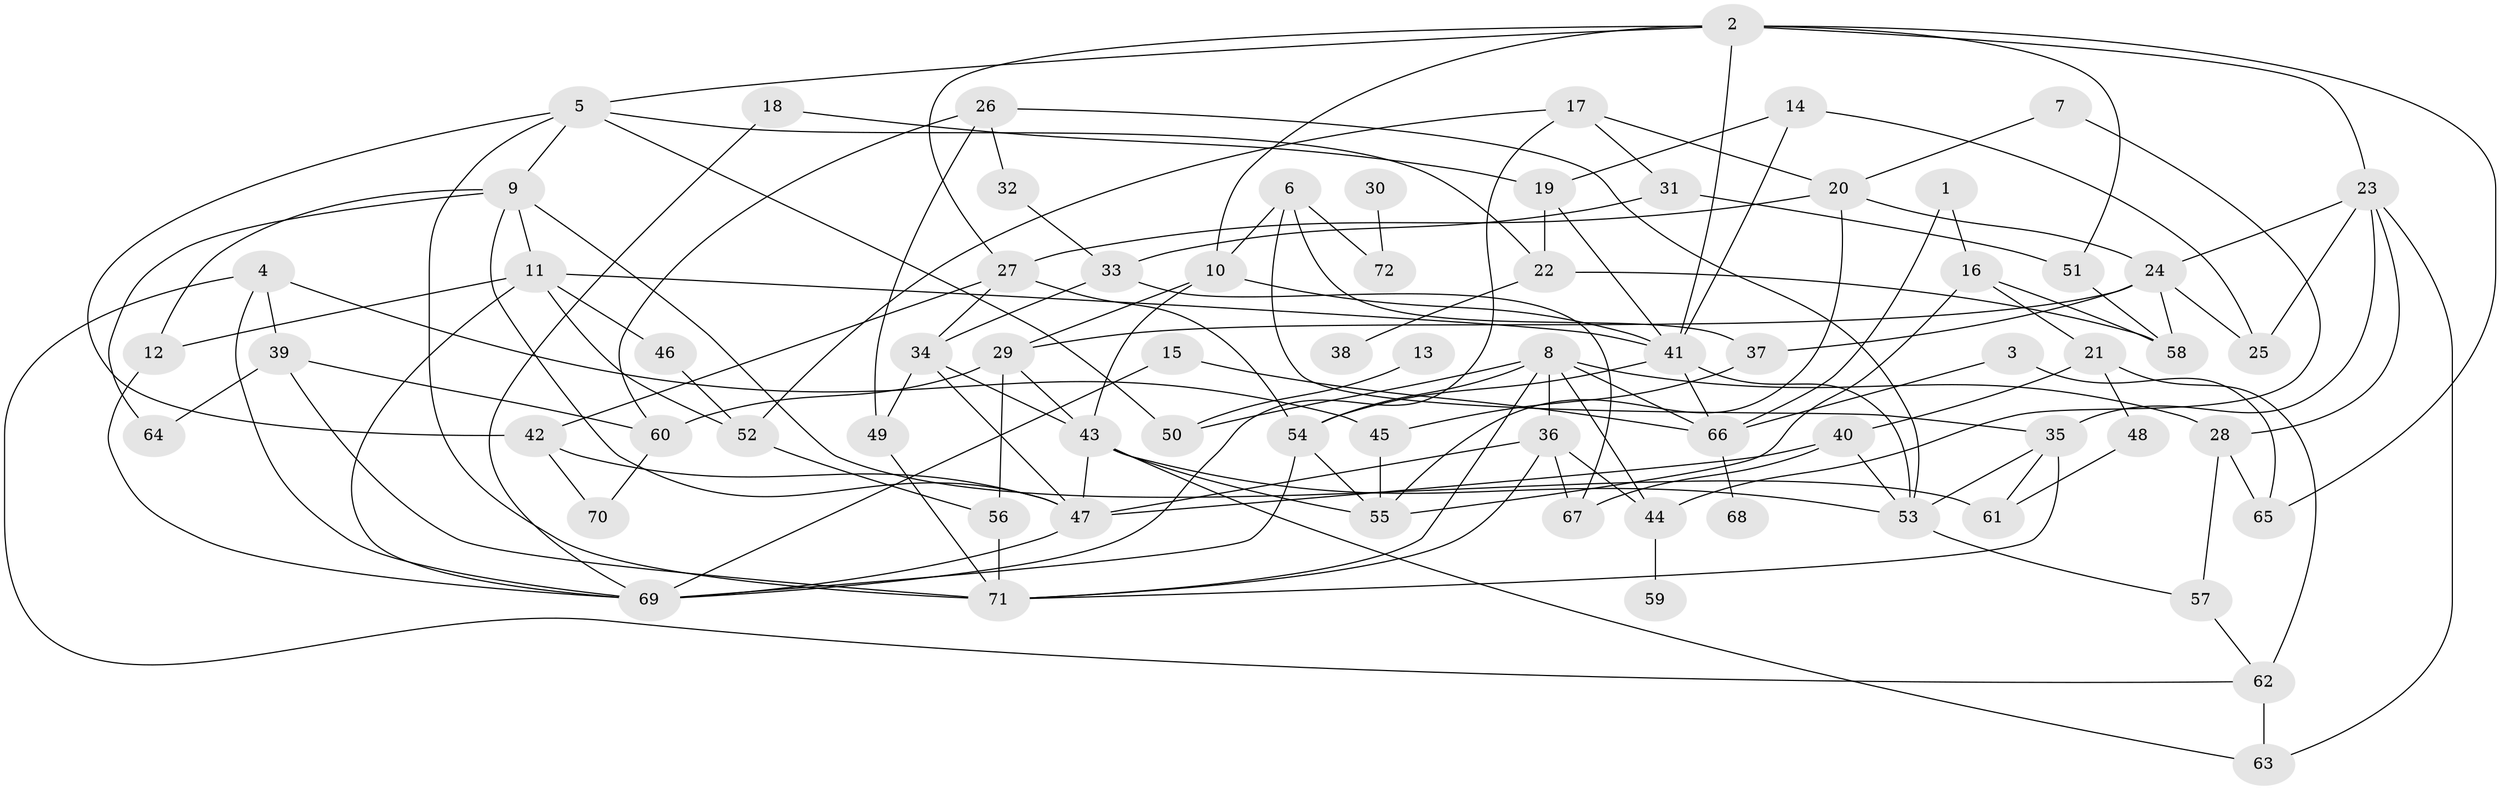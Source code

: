 // original degree distribution, {7: 0.013888888888888888, 3: 0.20833333333333334, 5: 0.08333333333333333, 6: 0.034722222222222224, 2: 0.2361111111111111, 4: 0.24305555555555555, 1: 0.18055555555555555}
// Generated by graph-tools (version 1.1) at 2025/01/03/09/25 03:01:06]
// undirected, 72 vertices, 141 edges
graph export_dot {
graph [start="1"]
  node [color=gray90,style=filled];
  1;
  2;
  3;
  4;
  5;
  6;
  7;
  8;
  9;
  10;
  11;
  12;
  13;
  14;
  15;
  16;
  17;
  18;
  19;
  20;
  21;
  22;
  23;
  24;
  25;
  26;
  27;
  28;
  29;
  30;
  31;
  32;
  33;
  34;
  35;
  36;
  37;
  38;
  39;
  40;
  41;
  42;
  43;
  44;
  45;
  46;
  47;
  48;
  49;
  50;
  51;
  52;
  53;
  54;
  55;
  56;
  57;
  58;
  59;
  60;
  61;
  62;
  63;
  64;
  65;
  66;
  67;
  68;
  69;
  70;
  71;
  72;
  1 -- 16 [weight=1.0];
  1 -- 66 [weight=1.0];
  2 -- 5 [weight=1.0];
  2 -- 10 [weight=1.0];
  2 -- 23 [weight=1.0];
  2 -- 27 [weight=1.0];
  2 -- 41 [weight=1.0];
  2 -- 51 [weight=1.0];
  2 -- 65 [weight=1.0];
  3 -- 65 [weight=1.0];
  3 -- 66 [weight=1.0];
  4 -- 39 [weight=1.0];
  4 -- 45 [weight=1.0];
  4 -- 62 [weight=1.0];
  4 -- 69 [weight=1.0];
  5 -- 9 [weight=1.0];
  5 -- 22 [weight=1.0];
  5 -- 42 [weight=1.0];
  5 -- 50 [weight=1.0];
  5 -- 71 [weight=1.0];
  6 -- 10 [weight=1.0];
  6 -- 35 [weight=1.0];
  6 -- 37 [weight=1.0];
  6 -- 72 [weight=1.0];
  7 -- 20 [weight=1.0];
  7 -- 44 [weight=1.0];
  8 -- 28 [weight=1.0];
  8 -- 36 [weight=1.0];
  8 -- 44 [weight=1.0];
  8 -- 50 [weight=1.0];
  8 -- 54 [weight=1.0];
  8 -- 66 [weight=1.0];
  8 -- 71 [weight=1.0];
  9 -- 11 [weight=1.0];
  9 -- 12 [weight=1.0];
  9 -- 47 [weight=1.0];
  9 -- 61 [weight=1.0];
  9 -- 64 [weight=1.0];
  10 -- 29 [weight=1.0];
  10 -- 41 [weight=1.0];
  10 -- 43 [weight=1.0];
  11 -- 12 [weight=1.0];
  11 -- 41 [weight=1.0];
  11 -- 46 [weight=1.0];
  11 -- 52 [weight=1.0];
  11 -- 69 [weight=1.0];
  12 -- 69 [weight=1.0];
  13 -- 50 [weight=1.0];
  14 -- 19 [weight=1.0];
  14 -- 25 [weight=1.0];
  14 -- 41 [weight=1.0];
  15 -- 66 [weight=1.0];
  15 -- 69 [weight=1.0];
  16 -- 21 [weight=1.0];
  16 -- 55 [weight=1.0];
  16 -- 58 [weight=1.0];
  17 -- 20 [weight=1.0];
  17 -- 31 [weight=1.0];
  17 -- 52 [weight=1.0];
  17 -- 69 [weight=1.0];
  18 -- 19 [weight=1.0];
  18 -- 69 [weight=1.0];
  19 -- 22 [weight=1.0];
  19 -- 41 [weight=1.0];
  20 -- 24 [weight=1.0];
  20 -- 27 [weight=1.0];
  20 -- 55 [weight=1.0];
  21 -- 40 [weight=1.0];
  21 -- 48 [weight=1.0];
  21 -- 62 [weight=2.0];
  22 -- 38 [weight=1.0];
  22 -- 58 [weight=1.0];
  23 -- 24 [weight=1.0];
  23 -- 25 [weight=1.0];
  23 -- 28 [weight=1.0];
  23 -- 35 [weight=1.0];
  23 -- 63 [weight=1.0];
  24 -- 25 [weight=1.0];
  24 -- 29 [weight=1.0];
  24 -- 37 [weight=1.0];
  24 -- 58 [weight=1.0];
  26 -- 32 [weight=1.0];
  26 -- 49 [weight=1.0];
  26 -- 53 [weight=1.0];
  26 -- 60 [weight=1.0];
  27 -- 34 [weight=1.0];
  27 -- 42 [weight=1.0];
  27 -- 54 [weight=1.0];
  28 -- 57 [weight=1.0];
  28 -- 65 [weight=1.0];
  29 -- 43 [weight=1.0];
  29 -- 56 [weight=1.0];
  29 -- 60 [weight=1.0];
  30 -- 72 [weight=1.0];
  31 -- 33 [weight=1.0];
  31 -- 51 [weight=1.0];
  32 -- 33 [weight=1.0];
  33 -- 34 [weight=1.0];
  33 -- 67 [weight=1.0];
  34 -- 43 [weight=1.0];
  34 -- 47 [weight=1.0];
  34 -- 49 [weight=1.0];
  35 -- 53 [weight=1.0];
  35 -- 61 [weight=1.0];
  35 -- 71 [weight=1.0];
  36 -- 44 [weight=1.0];
  36 -- 47 [weight=1.0];
  36 -- 67 [weight=1.0];
  36 -- 71 [weight=1.0];
  37 -- 45 [weight=1.0];
  39 -- 60 [weight=1.0];
  39 -- 64 [weight=1.0];
  39 -- 71 [weight=1.0];
  40 -- 47 [weight=1.0];
  40 -- 53 [weight=1.0];
  40 -- 67 [weight=1.0];
  41 -- 53 [weight=1.0];
  41 -- 54 [weight=1.0];
  41 -- 66 [weight=1.0];
  42 -- 47 [weight=1.0];
  42 -- 70 [weight=1.0];
  43 -- 47 [weight=1.0];
  43 -- 53 [weight=1.0];
  43 -- 55 [weight=1.0];
  43 -- 63 [weight=1.0];
  44 -- 59 [weight=1.0];
  45 -- 55 [weight=1.0];
  46 -- 52 [weight=1.0];
  47 -- 69 [weight=1.0];
  48 -- 61 [weight=1.0];
  49 -- 71 [weight=1.0];
  51 -- 58 [weight=1.0];
  52 -- 56 [weight=1.0];
  53 -- 57 [weight=1.0];
  54 -- 55 [weight=1.0];
  54 -- 69 [weight=1.0];
  56 -- 71 [weight=1.0];
  57 -- 62 [weight=1.0];
  60 -- 70 [weight=1.0];
  62 -- 63 [weight=1.0];
  66 -- 68 [weight=1.0];
}
